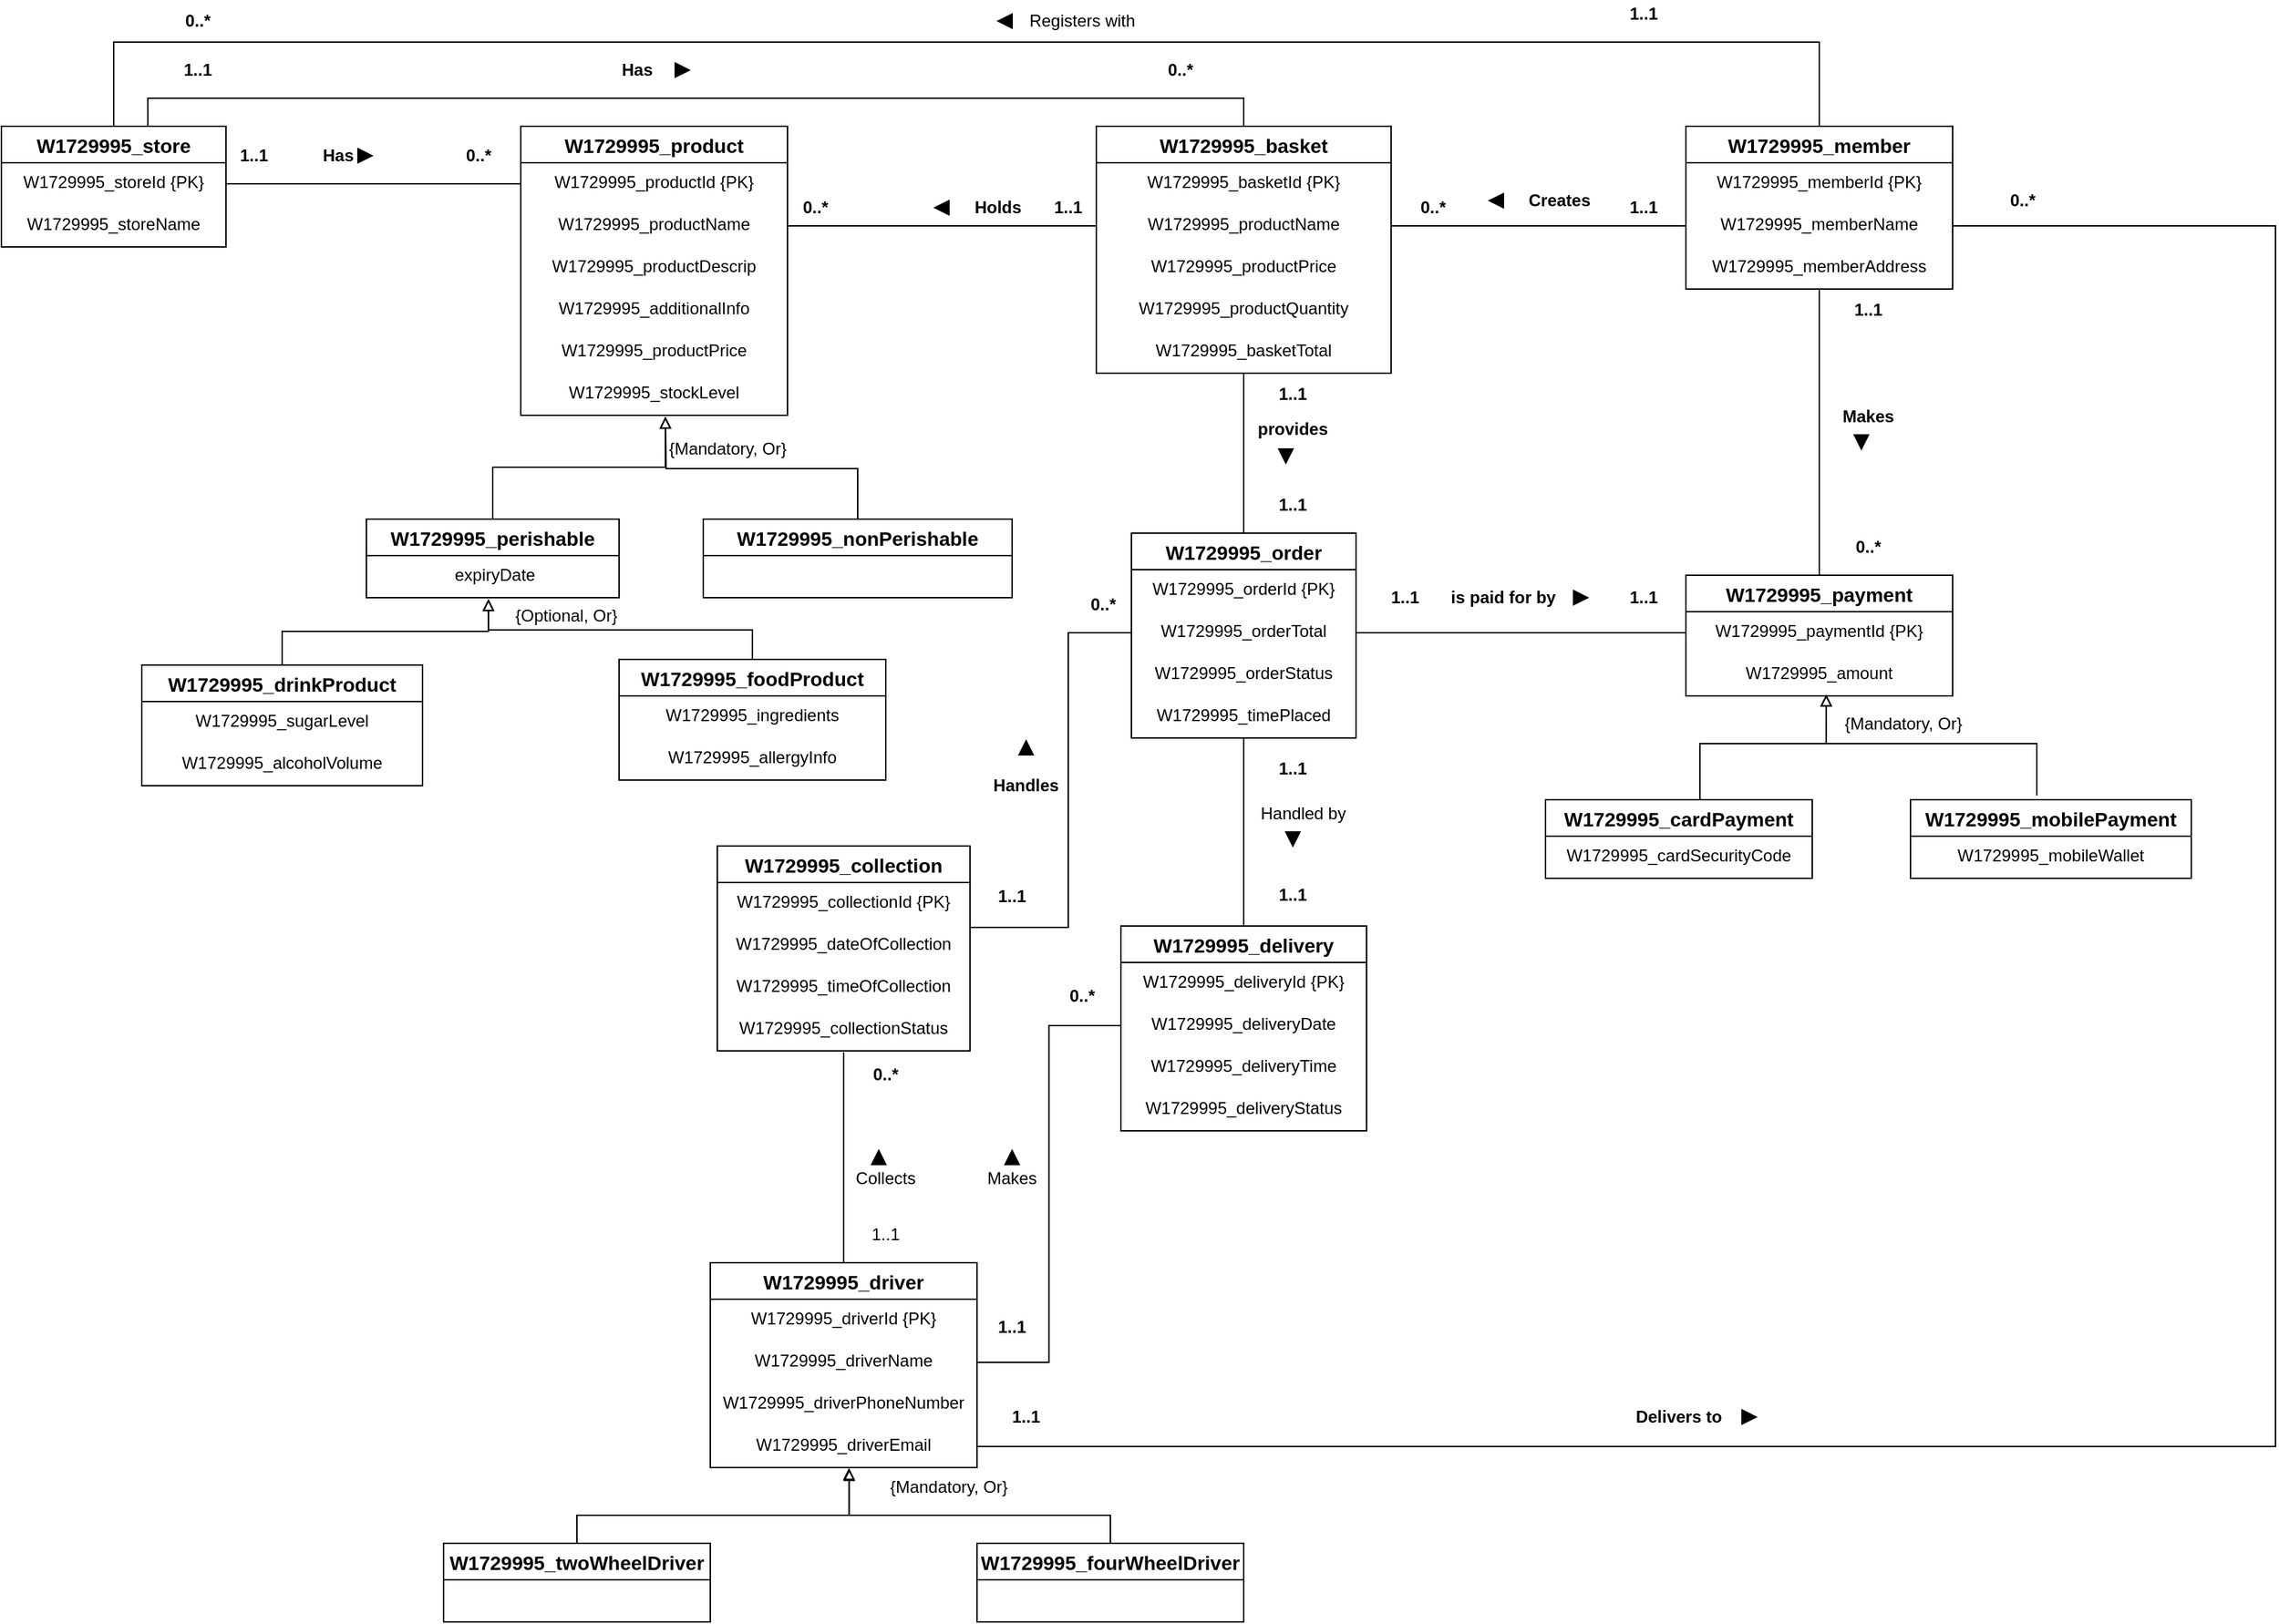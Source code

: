 <mxfile version="13.10.0" type="github">
  <diagram id="m76m9QoJ4NxbDagFgyK1" name="Page-2">
    <mxGraphModel dx="599" dy="1434" grid="1" gridSize="10" guides="1" tooltips="1" connect="1" arrows="1" fold="1" page="1" pageScale="1" pageWidth="850" pageHeight="1100" math="0" shadow="0">
      <root>
        <mxCell id="Pl49buUNzvRzNFKVz_-r-0" />
        <mxCell id="Pl49buUNzvRzNFKVz_-r-1" parent="Pl49buUNzvRzNFKVz_-r-0" />
        <mxCell id="Pl49buUNzvRzNFKVz_-r-2" value="W1729995_store" style="swimlane;fontStyle=1;childLayout=stackLayout;horizontal=1;startSize=26;horizontalStack=0;resizeParent=1;resizeParentMax=0;resizeLast=0;collapsible=1;marginBottom=0;align=center;fontSize=14;" vertex="1" parent="Pl49buUNzvRzNFKVz_-r-1">
          <mxGeometry x="20" y="70" width="160" height="86" as="geometry" />
        </mxCell>
        <mxCell id="Pl49buUNzvRzNFKVz_-r-3" value="W1729995_storeId {PK}" style="text;strokeColor=none;fillColor=none;spacingLeft=4;spacingRight=4;overflow=hidden;rotatable=0;points=[[0,0.5],[1,0.5]];portConstraint=eastwest;fontSize=12;align=center;" vertex="1" parent="Pl49buUNzvRzNFKVz_-r-2">
          <mxGeometry y="26" width="160" height="30" as="geometry" />
        </mxCell>
        <mxCell id="Pl49buUNzvRzNFKVz_-r-4" value="W1729995_storeName" style="text;strokeColor=none;fillColor=none;spacingLeft=4;spacingRight=4;overflow=hidden;rotatable=0;points=[[0,0.5],[1,0.5]];portConstraint=eastwest;fontSize=12;align=center;" vertex="1" parent="Pl49buUNzvRzNFKVz_-r-2">
          <mxGeometry y="56" width="160" height="30" as="geometry" />
        </mxCell>
        <mxCell id="GBrOP5z6cLJXMxU7LczB-118" style="edgeStyle=orthogonalEdgeStyle;rounded=0;orthogonalLoop=1;jettySize=auto;html=1;entryX=0.5;entryY=0;entryDx=0;entryDy=0;endArrow=none;endFill=0;" edge="1" parent="Pl49buUNzvRzNFKVz_-r-1" source="Pl49buUNzvRzNFKVz_-r-6" target="Pl49buUNzvRzNFKVz_-r-2">
          <mxGeometry relative="1" as="geometry">
            <Array as="points">
              <mxPoint x="1315" y="10" />
              <mxPoint x="100" y="10" />
            </Array>
          </mxGeometry>
        </mxCell>
        <mxCell id="Pl49buUNzvRzNFKVz_-r-6" value="W1729995_member" style="swimlane;fontStyle=1;childLayout=stackLayout;horizontal=1;startSize=26;horizontalStack=0;resizeParent=1;resizeParentMax=0;resizeLast=0;collapsible=1;marginBottom=0;align=center;fontSize=14;" vertex="1" parent="Pl49buUNzvRzNFKVz_-r-1">
          <mxGeometry x="1220" y="70" width="190" height="116" as="geometry" />
        </mxCell>
        <mxCell id="Pl49buUNzvRzNFKVz_-r-7" value="W1729995_memberId {PK}" style="text;strokeColor=none;fillColor=none;spacingLeft=4;spacingRight=4;overflow=hidden;rotatable=0;points=[[0,0.5],[1,0.5]];portConstraint=eastwest;fontSize=12;align=center;" vertex="1" parent="Pl49buUNzvRzNFKVz_-r-6">
          <mxGeometry y="26" width="190" height="30" as="geometry" />
        </mxCell>
        <mxCell id="Pl49buUNzvRzNFKVz_-r-8" value="W1729995_memberName" style="text;strokeColor=none;fillColor=none;spacingLeft=4;spacingRight=4;overflow=hidden;rotatable=0;points=[[0,0.5],[1,0.5]];portConstraint=eastwest;fontSize=12;align=center;" vertex="1" parent="Pl49buUNzvRzNFKVz_-r-6">
          <mxGeometry y="56" width="190" height="30" as="geometry" />
        </mxCell>
        <mxCell id="Pl49buUNzvRzNFKVz_-r-9" value="W1729995_memberAddress" style="text;strokeColor=none;fillColor=none;spacingLeft=4;spacingRight=4;overflow=hidden;rotatable=0;points=[[0,0.5],[1,0.5]];portConstraint=eastwest;fontSize=12;align=center;" vertex="1" parent="Pl49buUNzvRzNFKVz_-r-6">
          <mxGeometry y="86" width="190" height="30" as="geometry" />
        </mxCell>
        <mxCell id="Pl49buUNzvRzNFKVz_-r-10" value="W1729995_product" style="swimlane;fontStyle=1;childLayout=stackLayout;horizontal=1;startSize=26;horizontalStack=0;resizeParent=1;resizeParentMax=0;resizeLast=0;collapsible=1;marginBottom=0;align=center;fontSize=14;" vertex="1" parent="Pl49buUNzvRzNFKVz_-r-1">
          <mxGeometry x="390" y="70" width="190" height="206" as="geometry" />
        </mxCell>
        <mxCell id="Pl49buUNzvRzNFKVz_-r-11" value="W1729995_productId {PK}" style="text;strokeColor=none;fillColor=none;spacingLeft=4;spacingRight=4;overflow=hidden;rotatable=0;points=[[0,0.5],[1,0.5]];portConstraint=eastwest;fontSize=12;align=center;" vertex="1" parent="Pl49buUNzvRzNFKVz_-r-10">
          <mxGeometry y="26" width="190" height="30" as="geometry" />
        </mxCell>
        <mxCell id="Pl49buUNzvRzNFKVz_-r-12" value="W1729995_productName" style="text;strokeColor=none;fillColor=none;spacingLeft=4;spacingRight=4;overflow=hidden;rotatable=0;points=[[0,0.5],[1,0.5]];portConstraint=eastwest;fontSize=12;align=center;" vertex="1" parent="Pl49buUNzvRzNFKVz_-r-10">
          <mxGeometry y="56" width="190" height="30" as="geometry" />
        </mxCell>
        <mxCell id="Pl49buUNzvRzNFKVz_-r-13" value="W1729995_productDescrip" style="text;strokeColor=none;fillColor=none;spacingLeft=4;spacingRight=4;overflow=hidden;rotatable=0;points=[[0,0.5],[1,0.5]];portConstraint=eastwest;fontSize=12;align=center;" vertex="1" parent="Pl49buUNzvRzNFKVz_-r-10">
          <mxGeometry y="86" width="190" height="30" as="geometry" />
        </mxCell>
        <mxCell id="GBrOP5z6cLJXMxU7LczB-0" value="W1729995_additionalInfo" style="text;strokeColor=none;fillColor=none;spacingLeft=4;spacingRight=4;overflow=hidden;rotatable=0;points=[[0,0.5],[1,0.5]];portConstraint=eastwest;fontSize=12;align=center;" vertex="1" parent="Pl49buUNzvRzNFKVz_-r-10">
          <mxGeometry y="116" width="190" height="30" as="geometry" />
        </mxCell>
        <mxCell id="GBrOP5z6cLJXMxU7LczB-1" value="W1729995_productPrice" style="text;strokeColor=none;fillColor=none;spacingLeft=4;spacingRight=4;overflow=hidden;rotatable=0;points=[[0,0.5],[1,0.5]];portConstraint=eastwest;fontSize=12;align=center;" vertex="1" parent="Pl49buUNzvRzNFKVz_-r-10">
          <mxGeometry y="146" width="190" height="30" as="geometry" />
        </mxCell>
        <mxCell id="GBrOP5z6cLJXMxU7LczB-2" value="W1729995_stockLevel" style="text;strokeColor=none;fillColor=none;spacingLeft=4;spacingRight=4;overflow=hidden;rotatable=0;points=[[0,0.5],[1,0.5]];portConstraint=eastwest;fontSize=12;align=center;" vertex="1" parent="Pl49buUNzvRzNFKVz_-r-10">
          <mxGeometry y="176" width="190" height="30" as="geometry" />
        </mxCell>
        <mxCell id="GBrOP5z6cLJXMxU7LczB-29" style="edgeStyle=orthogonalEdgeStyle;rounded=0;orthogonalLoop=1;jettySize=auto;html=1;entryX=0.5;entryY=1;entryDx=0;entryDy=0;entryPerimeter=0;endArrow=none;endFill=0;" edge="1" parent="Pl49buUNzvRzNFKVz_-r-1" source="Pl49buUNzvRzNFKVz_-r-14" target="GBrOP5z6cLJXMxU7LczB-26">
          <mxGeometry relative="1" as="geometry" />
        </mxCell>
        <mxCell id="GBrOP5z6cLJXMxU7LczB-45" style="edgeStyle=orthogonalEdgeStyle;rounded=0;orthogonalLoop=1;jettySize=auto;html=1;entryX=0.5;entryY=0;entryDx=0;entryDy=0;endArrow=none;endFill=0;" edge="1" parent="Pl49buUNzvRzNFKVz_-r-1" source="Pl49buUNzvRzNFKVz_-r-14" target="GBrOP5z6cLJXMxU7LczB-39">
          <mxGeometry relative="1" as="geometry" />
        </mxCell>
        <mxCell id="Pl49buUNzvRzNFKVz_-r-14" value="W1729995_order" style="swimlane;fontStyle=1;childLayout=stackLayout;horizontal=1;startSize=26;horizontalStack=0;resizeParent=1;resizeParentMax=0;resizeLast=0;collapsible=1;marginBottom=0;align=center;fontSize=14;" vertex="1" parent="Pl49buUNzvRzNFKVz_-r-1">
          <mxGeometry x="825" y="360" width="160" height="146" as="geometry" />
        </mxCell>
        <mxCell id="Pl49buUNzvRzNFKVz_-r-15" value="W1729995_orderId {PK}" style="text;strokeColor=none;fillColor=none;spacingLeft=4;spacingRight=4;overflow=hidden;rotatable=0;points=[[0,0.5],[1,0.5]];portConstraint=eastwest;fontSize=12;align=center;" vertex="1" parent="Pl49buUNzvRzNFKVz_-r-14">
          <mxGeometry y="26" width="160" height="30" as="geometry" />
        </mxCell>
        <mxCell id="Pl49buUNzvRzNFKVz_-r-16" value="W1729995_orderTotal" style="text;strokeColor=none;fillColor=none;spacingLeft=4;spacingRight=4;overflow=hidden;rotatable=0;points=[[0,0.5],[1,0.5]];portConstraint=eastwest;fontSize=12;align=center;" vertex="1" parent="Pl49buUNzvRzNFKVz_-r-14">
          <mxGeometry y="56" width="160" height="30" as="geometry" />
        </mxCell>
        <mxCell id="Pl49buUNzvRzNFKVz_-r-17" value="W1729995_orderStatus" style="text;strokeColor=none;fillColor=none;spacingLeft=4;spacingRight=4;overflow=hidden;rotatable=0;points=[[0,0.5],[1,0.5]];portConstraint=eastwest;fontSize=12;align=center;" vertex="1" parent="Pl49buUNzvRzNFKVz_-r-14">
          <mxGeometry y="86" width="160" height="30" as="geometry" />
        </mxCell>
        <mxCell id="GBrOP5z6cLJXMxU7LczB-27" value="W1729995_timePlaced" style="text;strokeColor=none;fillColor=none;spacingLeft=4;spacingRight=4;overflow=hidden;rotatable=0;points=[[0,0.5],[1,0.5]];portConstraint=eastwest;fontSize=12;align=center;" vertex="1" parent="Pl49buUNzvRzNFKVz_-r-14">
          <mxGeometry y="116" width="160" height="30" as="geometry" />
        </mxCell>
        <mxCell id="GBrOP5z6cLJXMxU7LczB-113" style="edgeStyle=orthogonalEdgeStyle;rounded=0;orthogonalLoop=1;jettySize=auto;html=1;entryX=0.5;entryY=1;entryDx=0;entryDy=0;entryPerimeter=0;endArrow=none;endFill=0;" edge="1" parent="Pl49buUNzvRzNFKVz_-r-1" source="Pl49buUNzvRzNFKVz_-r-22" target="Pl49buUNzvRzNFKVz_-r-9">
          <mxGeometry relative="1" as="geometry" />
        </mxCell>
        <mxCell id="Pl49buUNzvRzNFKVz_-r-22" value="W1729995_payment" style="swimlane;fontStyle=1;childLayout=stackLayout;horizontal=1;startSize=26;horizontalStack=0;resizeParent=1;resizeParentMax=0;resizeLast=0;collapsible=1;marginBottom=0;align=center;fontSize=14;" vertex="1" parent="Pl49buUNzvRzNFKVz_-r-1">
          <mxGeometry x="1220" y="390" width="190" height="86" as="geometry" />
        </mxCell>
        <mxCell id="Pl49buUNzvRzNFKVz_-r-23" value="W1729995_paymentId {PK}" style="text;strokeColor=none;fillColor=none;spacingLeft=4;spacingRight=4;overflow=hidden;rotatable=0;points=[[0,0.5],[1,0.5]];portConstraint=eastwest;fontSize=12;align=center;" vertex="1" parent="Pl49buUNzvRzNFKVz_-r-22">
          <mxGeometry y="26" width="190" height="30" as="geometry" />
        </mxCell>
        <mxCell id="GBrOP5z6cLJXMxU7LczB-66" value="W1729995_amount" style="text;strokeColor=none;fillColor=none;spacingLeft=4;spacingRight=4;overflow=hidden;rotatable=0;points=[[0,0.5],[1,0.5]];portConstraint=eastwest;fontSize=12;align=center;" vertex="1" parent="Pl49buUNzvRzNFKVz_-r-22">
          <mxGeometry y="56" width="190" height="30" as="geometry" />
        </mxCell>
        <mxCell id="GBrOP5z6cLJXMxU7LczB-145" style="edgeStyle=orthogonalEdgeStyle;rounded=0;orthogonalLoop=1;jettySize=auto;html=1;entryX=0.5;entryY=1.033;entryDx=0;entryDy=0;entryPerimeter=0;endArrow=none;endFill=0;" edge="1" parent="Pl49buUNzvRzNFKVz_-r-1" source="Pl49buUNzvRzNFKVz_-r-26" target="GBrOP5z6cLJXMxU7LczB-144">
          <mxGeometry relative="1" as="geometry" />
        </mxCell>
        <mxCell id="Pl49buUNzvRzNFKVz_-r-26" value="W1729995_driver" style="swimlane;fontStyle=1;childLayout=stackLayout;horizontal=1;startSize=26;horizontalStack=0;resizeParent=1;resizeParentMax=0;resizeLast=0;collapsible=1;marginBottom=0;align=center;fontSize=14;" vertex="1" parent="Pl49buUNzvRzNFKVz_-r-1">
          <mxGeometry x="525" y="880" width="190" height="146" as="geometry" />
        </mxCell>
        <mxCell id="Pl49buUNzvRzNFKVz_-r-27" value="W1729995_driverId {PK}" style="text;strokeColor=none;fillColor=none;spacingLeft=4;spacingRight=4;overflow=hidden;rotatable=0;points=[[0,0.5],[1,0.5]];portConstraint=eastwest;fontSize=12;align=center;" vertex="1" parent="Pl49buUNzvRzNFKVz_-r-26">
          <mxGeometry y="26" width="190" height="30" as="geometry" />
        </mxCell>
        <mxCell id="Pl49buUNzvRzNFKVz_-r-28" value="W1729995_driverName" style="text;strokeColor=none;fillColor=none;spacingLeft=4;spacingRight=4;overflow=hidden;rotatable=0;points=[[0,0.5],[1,0.5]];portConstraint=eastwest;fontSize=12;align=center;" vertex="1" parent="Pl49buUNzvRzNFKVz_-r-26">
          <mxGeometry y="56" width="190" height="30" as="geometry" />
        </mxCell>
        <mxCell id="Pl49buUNzvRzNFKVz_-r-29" value="W1729995_driverPhoneNumber" style="text;strokeColor=none;fillColor=none;spacingLeft=4;spacingRight=4;overflow=hidden;rotatable=0;points=[[0,0.5],[1,0.5]];portConstraint=eastwest;fontSize=12;align=center;" vertex="1" parent="Pl49buUNzvRzNFKVz_-r-26">
          <mxGeometry y="86" width="190" height="30" as="geometry" />
        </mxCell>
        <mxCell id="GBrOP5z6cLJXMxU7LczB-146" value="W1729995_driverEmail" style="text;strokeColor=none;fillColor=none;spacingLeft=4;spacingRight=4;overflow=hidden;rotatable=0;points=[[0,0.5],[1,0.5]];portConstraint=eastwest;fontSize=12;align=center;" vertex="1" parent="Pl49buUNzvRzNFKVz_-r-26">
          <mxGeometry y="116" width="190" height="30" as="geometry" />
        </mxCell>
        <mxCell id="GBrOP5z6cLJXMxU7LczB-7" value="&lt;b&gt;1..1&lt;/b&gt;" style="text;html=1;strokeColor=none;fillColor=none;align=center;verticalAlign=middle;whiteSpace=wrap;rounded=0;" vertex="1" parent="Pl49buUNzvRzNFKVz_-r-1">
          <mxGeometry x="180" y="81" width="40" height="20" as="geometry" />
        </mxCell>
        <mxCell id="GBrOP5z6cLJXMxU7LczB-8" value="&lt;span&gt;&lt;b&gt;0..*&lt;/b&gt;&lt;/span&gt;" style="text;html=1;strokeColor=none;fillColor=none;align=center;verticalAlign=middle;whiteSpace=wrap;rounded=0;fontStyle=0" vertex="1" parent="Pl49buUNzvRzNFKVz_-r-1">
          <mxGeometry x="340" y="81" width="40" height="20" as="geometry" />
        </mxCell>
        <mxCell id="GBrOP5z6cLJXMxU7LczB-9" style="edgeStyle=orthogonalEdgeStyle;rounded=0;orthogonalLoop=1;jettySize=auto;html=1;entryX=0;entryY=0.5;entryDx=0;entryDy=0;endArrow=none;endFill=0;" edge="1" parent="Pl49buUNzvRzNFKVz_-r-1" source="Pl49buUNzvRzNFKVz_-r-3" target="Pl49buUNzvRzNFKVz_-r-11">
          <mxGeometry relative="1" as="geometry" />
        </mxCell>
        <mxCell id="GBrOP5z6cLJXMxU7LczB-10" value="&lt;b&gt;Has&lt;/b&gt;" style="text;html=1;strokeColor=none;fillColor=none;align=center;verticalAlign=middle;whiteSpace=wrap;rounded=0;" vertex="1" parent="Pl49buUNzvRzNFKVz_-r-1">
          <mxGeometry x="240" y="75.5" width="40" height="31" as="geometry" />
        </mxCell>
        <mxCell id="GBrOP5z6cLJXMxU7LczB-12" value="" style="triangle;whiteSpace=wrap;html=1;direction=south;fillColor=#000000;rotation=-90;" vertex="1" parent="Pl49buUNzvRzNFKVz_-r-1">
          <mxGeometry x="274" y="86" width="10" height="10" as="geometry" />
        </mxCell>
        <mxCell id="GBrOP5z6cLJXMxU7LczB-127" style="edgeStyle=orthogonalEdgeStyle;rounded=0;orthogonalLoop=1;jettySize=auto;html=1;entryX=0.652;entryY=0.005;entryDx=0;entryDy=0;entryPerimeter=0;endArrow=none;endFill=0;" edge="1" parent="Pl49buUNzvRzNFKVz_-r-1" source="GBrOP5z6cLJXMxU7LczB-17" target="Pl49buUNzvRzNFKVz_-r-2">
          <mxGeometry relative="1" as="geometry">
            <Array as="points">
              <mxPoint x="905" y="50" />
              <mxPoint x="124" y="50" />
            </Array>
          </mxGeometry>
        </mxCell>
        <mxCell id="GBrOP5z6cLJXMxU7LczB-17" value="W1729995_basket" style="swimlane;fontStyle=1;childLayout=stackLayout;horizontal=1;startSize=26;horizontalStack=0;resizeParent=1;resizeParentMax=0;resizeLast=0;collapsible=1;marginBottom=0;align=center;fontSize=14;" vertex="1" parent="Pl49buUNzvRzNFKVz_-r-1">
          <mxGeometry x="800" y="70" width="210" height="176" as="geometry" />
        </mxCell>
        <mxCell id="GBrOP5z6cLJXMxU7LczB-18" value="W1729995_basketId {PK}" style="text;strokeColor=none;fillColor=none;spacingLeft=4;spacingRight=4;overflow=hidden;rotatable=0;points=[[0,0.5],[1,0.5]];portConstraint=eastwest;fontSize=12;align=center;fontStyle=0" vertex="1" parent="GBrOP5z6cLJXMxU7LczB-17">
          <mxGeometry y="26" width="210" height="30" as="geometry" />
        </mxCell>
        <mxCell id="GBrOP5z6cLJXMxU7LczB-19" value="W1729995_productName" style="text;strokeColor=none;fillColor=none;spacingLeft=4;spacingRight=4;overflow=hidden;rotatable=0;points=[[0,0.5],[1,0.5]];portConstraint=eastwest;fontSize=12;align=center;fontStyle=0" vertex="1" parent="GBrOP5z6cLJXMxU7LczB-17">
          <mxGeometry y="56" width="210" height="30" as="geometry" />
        </mxCell>
        <mxCell id="GBrOP5z6cLJXMxU7LczB-28" value="W1729995_productPrice" style="text;strokeColor=none;fillColor=none;spacingLeft=4;spacingRight=4;overflow=hidden;rotatable=0;points=[[0,0.5],[1,0.5]];portConstraint=eastwest;fontSize=12;align=center;" vertex="1" parent="GBrOP5z6cLJXMxU7LczB-17">
          <mxGeometry y="86" width="210" height="30" as="geometry" />
        </mxCell>
        <mxCell id="GBrOP5z6cLJXMxU7LczB-20" value="W1729995_productQuantity" style="text;strokeColor=none;fillColor=none;spacingLeft=4;spacingRight=4;overflow=hidden;rotatable=0;points=[[0,0.5],[1,0.5]];portConstraint=eastwest;fontSize=12;align=center;" vertex="1" parent="GBrOP5z6cLJXMxU7LczB-17">
          <mxGeometry y="116" width="210" height="30" as="geometry" />
        </mxCell>
        <mxCell id="GBrOP5z6cLJXMxU7LczB-26" value="W1729995_basketTotal" style="text;strokeColor=none;fillColor=none;spacingLeft=4;spacingRight=4;overflow=hidden;rotatable=0;points=[[0,0.5],[1,0.5]];portConstraint=eastwest;fontSize=12;align=center;" vertex="1" parent="GBrOP5z6cLJXMxU7LczB-17">
          <mxGeometry y="146" width="210" height="30" as="geometry" />
        </mxCell>
        <mxCell id="GBrOP5z6cLJXMxU7LczB-21" style="edgeStyle=orthogonalEdgeStyle;rounded=0;orthogonalLoop=1;jettySize=auto;html=1;entryX=1;entryY=0.5;entryDx=0;entryDy=0;endArrow=none;endFill=0;" edge="1" parent="Pl49buUNzvRzNFKVz_-r-1" source="GBrOP5z6cLJXMxU7LczB-19" target="Pl49buUNzvRzNFKVz_-r-12">
          <mxGeometry relative="1" as="geometry" />
        </mxCell>
        <mxCell id="GBrOP5z6cLJXMxU7LczB-22" value="&lt;b&gt;1..1&lt;/b&gt;" style="text;html=1;strokeColor=none;fillColor=none;align=center;verticalAlign=middle;whiteSpace=wrap;rounded=0;" vertex="1" parent="Pl49buUNzvRzNFKVz_-r-1">
          <mxGeometry x="760" y="118" width="40" height="20" as="geometry" />
        </mxCell>
        <mxCell id="GBrOP5z6cLJXMxU7LczB-23" value="&lt;b&gt;0..*&lt;/b&gt;" style="text;html=1;strokeColor=none;fillColor=none;align=center;verticalAlign=middle;whiteSpace=wrap;rounded=0;" vertex="1" parent="Pl49buUNzvRzNFKVz_-r-1">
          <mxGeometry x="580" y="118" width="40" height="20" as="geometry" />
        </mxCell>
        <mxCell id="GBrOP5z6cLJXMxU7LczB-24" value="&lt;b&gt;Holds&lt;/b&gt;" style="text;html=1;strokeColor=none;fillColor=none;align=center;verticalAlign=middle;whiteSpace=wrap;rounded=0;" vertex="1" parent="Pl49buUNzvRzNFKVz_-r-1">
          <mxGeometry x="710" y="118" width="40" height="20" as="geometry" />
        </mxCell>
        <mxCell id="GBrOP5z6cLJXMxU7LczB-25" value="" style="triangle;whiteSpace=wrap;html=1;direction=south;fillColor=#000000;rotation=90;" vertex="1" parent="Pl49buUNzvRzNFKVz_-r-1">
          <mxGeometry x="685" y="123" width="10" height="10" as="geometry" />
        </mxCell>
        <mxCell id="GBrOP5z6cLJXMxU7LczB-30" value="&lt;b&gt;1..1&lt;/b&gt;" style="text;html=1;strokeColor=none;fillColor=none;align=center;verticalAlign=middle;whiteSpace=wrap;rounded=0;" vertex="1" parent="Pl49buUNzvRzNFKVz_-r-1">
          <mxGeometry x="920" y="330" width="40" height="20" as="geometry" />
        </mxCell>
        <mxCell id="GBrOP5z6cLJXMxU7LczB-31" value="&lt;b&gt;1..1&lt;/b&gt;" style="text;html=1;strokeColor=none;fillColor=none;align=center;verticalAlign=middle;whiteSpace=wrap;rounded=0;" vertex="1" parent="Pl49buUNzvRzNFKVz_-r-1">
          <mxGeometry x="920" y="251" width="40" height="20" as="geometry" />
        </mxCell>
        <mxCell id="GBrOP5z6cLJXMxU7LczB-33" value="" style="triangle;whiteSpace=wrap;html=1;direction=south;fillColor=#000000;rotation=0;" vertex="1" parent="Pl49buUNzvRzNFKVz_-r-1">
          <mxGeometry x="930" y="300" width="10" height="10" as="geometry" />
        </mxCell>
        <mxCell id="GBrOP5z6cLJXMxU7LczB-38" value="&lt;b&gt;provides&lt;/b&gt;" style="text;html=1;strokeColor=none;fillColor=none;align=center;verticalAlign=middle;whiteSpace=wrap;rounded=0;" vertex="1" parent="Pl49buUNzvRzNFKVz_-r-1">
          <mxGeometry x="920" y="276" width="40" height="20" as="geometry" />
        </mxCell>
        <mxCell id="GBrOP5z6cLJXMxU7LczB-39" value="W1729995_delivery" style="swimlane;fontStyle=1;childLayout=stackLayout;horizontal=1;startSize=26;horizontalStack=0;resizeParent=1;resizeParentMax=0;resizeLast=0;collapsible=1;marginBottom=0;align=center;fontSize=14;" vertex="1" parent="Pl49buUNzvRzNFKVz_-r-1">
          <mxGeometry x="817.5" y="640" width="175" height="146" as="geometry" />
        </mxCell>
        <mxCell id="GBrOP5z6cLJXMxU7LczB-40" value="W1729995_deliveryId {PK}" style="text;strokeColor=none;fillColor=none;spacingLeft=4;spacingRight=4;overflow=hidden;rotatable=0;points=[[0,0.5],[1,0.5]];portConstraint=eastwest;fontSize=12;align=center;" vertex="1" parent="GBrOP5z6cLJXMxU7LczB-39">
          <mxGeometry y="26" width="175" height="30" as="geometry" />
        </mxCell>
        <mxCell id="GBrOP5z6cLJXMxU7LczB-41" value="W1729995_deliveryDate" style="text;strokeColor=none;fillColor=none;spacingLeft=4;spacingRight=4;overflow=hidden;rotatable=0;points=[[0,0.5],[1,0.5]];portConstraint=eastwest;fontSize=12;align=center;" vertex="1" parent="GBrOP5z6cLJXMxU7LczB-39">
          <mxGeometry y="56" width="175" height="30" as="geometry" />
        </mxCell>
        <mxCell id="GBrOP5z6cLJXMxU7LczB-42" value="W1729995_deliveryTime" style="text;strokeColor=none;fillColor=none;spacingLeft=4;spacingRight=4;overflow=hidden;rotatable=0;points=[[0,0.5],[1,0.5]];portConstraint=eastwest;fontSize=12;align=center;" vertex="1" parent="GBrOP5z6cLJXMxU7LczB-39">
          <mxGeometry y="86" width="175" height="30" as="geometry" />
        </mxCell>
        <mxCell id="GBrOP5z6cLJXMxU7LczB-43" value="W1729995_deliveryStatus" style="text;strokeColor=none;fillColor=none;spacingLeft=4;spacingRight=4;overflow=hidden;rotatable=0;points=[[0,0.5],[1,0.5]];portConstraint=eastwest;fontSize=12;align=center;" vertex="1" parent="GBrOP5z6cLJXMxU7LczB-39">
          <mxGeometry y="116" width="175" height="30" as="geometry" />
        </mxCell>
        <mxCell id="GBrOP5z6cLJXMxU7LczB-46" value="&lt;b&gt;1..1&lt;/b&gt;" style="text;html=1;strokeColor=none;fillColor=none;align=center;verticalAlign=middle;whiteSpace=wrap;rounded=0;" vertex="1" parent="Pl49buUNzvRzNFKVz_-r-1">
          <mxGeometry x="920" y="518" width="40" height="20" as="geometry" />
        </mxCell>
        <mxCell id="GBrOP5z6cLJXMxU7LczB-47" value="&lt;b&gt;1..1&lt;/b&gt;" style="text;html=1;strokeColor=none;fillColor=none;align=center;verticalAlign=middle;whiteSpace=wrap;rounded=0;" vertex="1" parent="Pl49buUNzvRzNFKVz_-r-1">
          <mxGeometry x="920" y="608" width="40" height="20" as="geometry" />
        </mxCell>
        <mxCell id="GBrOP5z6cLJXMxU7LczB-49" value="&lt;b&gt;1..1&lt;/b&gt;" style="text;html=1;strokeColor=none;fillColor=none;align=center;verticalAlign=middle;whiteSpace=wrap;rounded=0;" vertex="1" parent="Pl49buUNzvRzNFKVz_-r-1">
          <mxGeometry x="1000" y="396" width="40" height="20" as="geometry" />
        </mxCell>
        <mxCell id="GBrOP5z6cLJXMxU7LczB-50" value="&lt;b&gt;1..1&lt;/b&gt;" style="text;html=1;strokeColor=none;fillColor=none;align=center;verticalAlign=middle;whiteSpace=wrap;rounded=0;" vertex="1" parent="Pl49buUNzvRzNFKVz_-r-1">
          <mxGeometry x="1170" y="396" width="40" height="20" as="geometry" />
        </mxCell>
        <mxCell id="GBrOP5z6cLJXMxU7LczB-51" value="is paid for by" style="text;html=1;strokeColor=none;fillColor=none;align=center;verticalAlign=middle;whiteSpace=wrap;rounded=0;fontStyle=1" vertex="1" parent="Pl49buUNzvRzNFKVz_-r-1">
          <mxGeometry x="1050" y="396" width="80" height="20" as="geometry" />
        </mxCell>
        <mxCell id="GBrOP5z6cLJXMxU7LczB-53" value="" style="triangle;whiteSpace=wrap;html=1;direction=south;fillColor=#000000;rotation=-90;" vertex="1" parent="Pl49buUNzvRzNFKVz_-r-1">
          <mxGeometry x="1140" y="401" width="10" height="10" as="geometry" />
        </mxCell>
        <mxCell id="GBrOP5z6cLJXMxU7LczB-54" style="edgeStyle=orthogonalEdgeStyle;rounded=0;orthogonalLoop=1;jettySize=auto;html=1;entryX=0;entryY=0.5;entryDx=0;entryDy=0;endArrow=none;endFill=0;" edge="1" parent="Pl49buUNzvRzNFKVz_-r-1" source="Pl49buUNzvRzNFKVz_-r-16" target="Pl49buUNzvRzNFKVz_-r-23">
          <mxGeometry relative="1" as="geometry" />
        </mxCell>
        <mxCell id="GBrOP5z6cLJXMxU7LczB-55" value="W1729995_cardPayment" style="swimlane;fontStyle=1;childLayout=stackLayout;horizontal=1;startSize=26;horizontalStack=0;resizeParent=1;resizeParentMax=0;resizeLast=0;collapsible=1;marginBottom=0;align=center;fontSize=14;" vertex="1" parent="Pl49buUNzvRzNFKVz_-r-1">
          <mxGeometry x="1120" y="550" width="190" height="56" as="geometry" />
        </mxCell>
        <mxCell id="GBrOP5z6cLJXMxU7LczB-56" value="W1729995_cardSecurityCode" style="text;strokeColor=none;fillColor=none;spacingLeft=4;spacingRight=4;overflow=hidden;rotatable=0;points=[[0,0.5],[1,0.5]];portConstraint=eastwest;fontSize=12;align=center;" vertex="1" parent="GBrOP5z6cLJXMxU7LczB-55">
          <mxGeometry y="26" width="190" height="30" as="geometry" />
        </mxCell>
        <mxCell id="GBrOP5z6cLJXMxU7LczB-59" value="W1729995_mobilePayment" style="swimlane;fontStyle=1;childLayout=stackLayout;horizontal=1;startSize=26;horizontalStack=0;resizeParent=1;resizeParentMax=0;resizeLast=0;collapsible=1;marginBottom=0;align=center;fontSize=14;" vertex="1" parent="Pl49buUNzvRzNFKVz_-r-1">
          <mxGeometry x="1380" y="550" width="200" height="56" as="geometry" />
        </mxCell>
        <mxCell id="GBrOP5z6cLJXMxU7LczB-60" value="W1729995_mobileWallet" style="text;strokeColor=none;fillColor=none;spacingLeft=4;spacingRight=4;overflow=hidden;rotatable=0;points=[[0,0.5],[1,0.5]];portConstraint=eastwest;fontSize=12;align=center;" vertex="1" parent="GBrOP5z6cLJXMxU7LczB-59">
          <mxGeometry y="26" width="200" height="30" as="geometry" />
        </mxCell>
        <mxCell id="GBrOP5z6cLJXMxU7LczB-73" value="{Mandatory, Or}" style="text;html=1;strokeColor=none;fillColor=none;align=center;verticalAlign=middle;whiteSpace=wrap;rounded=0;" vertex="1" parent="Pl49buUNzvRzNFKVz_-r-1">
          <mxGeometry x="1330" y="486" width="90" height="20" as="geometry" />
        </mxCell>
        <mxCell id="GBrOP5z6cLJXMxU7LczB-80" value="W1729995_perishable" style="swimlane;fontStyle=1;childLayout=stackLayout;horizontal=1;startSize=26;horizontalStack=0;resizeParent=1;resizeParentMax=0;resizeLast=0;collapsible=1;marginBottom=0;align=center;fontSize=14;" vertex="1" parent="Pl49buUNzvRzNFKVz_-r-1">
          <mxGeometry x="280" y="350" width="180" height="56" as="geometry" />
        </mxCell>
        <mxCell id="GBrOP5z6cLJXMxU7LczB-81" value=" expiryDate" style="text;strokeColor=none;fillColor=none;spacingLeft=4;spacingRight=4;overflow=hidden;rotatable=0;points=[[0,0.5],[1,0.5]];portConstraint=eastwest;fontSize=12;fontStyle=0;align=center;" vertex="1" parent="GBrOP5z6cLJXMxU7LczB-80">
          <mxGeometry y="26" width="180" height="30" as="geometry" />
        </mxCell>
        <mxCell id="GBrOP5z6cLJXMxU7LczB-84" value="W1729995_nonPerishable" style="swimlane;fontStyle=1;childLayout=stackLayout;horizontal=1;startSize=26;horizontalStack=0;resizeParent=1;resizeParentMax=0;resizeLast=0;collapsible=1;marginBottom=0;align=center;fontSize=14;" vertex="1" parent="Pl49buUNzvRzNFKVz_-r-1">
          <mxGeometry x="520" y="350" width="220" height="56" as="geometry" />
        </mxCell>
        <mxCell id="GBrOP5z6cLJXMxU7LczB-90" value="" style="group" vertex="1" connectable="0" parent="Pl49buUNzvRzNFKVz_-r-1">
          <mxGeometry x="493" y="277" as="geometry" />
        </mxCell>
        <mxCell id="GBrOP5z6cLJXMxU7LczB-88" style="edgeStyle=orthogonalEdgeStyle;rounded=0;orthogonalLoop=1;jettySize=auto;html=1;entryX=0.542;entryY=1.033;entryDx=0;entryDy=0;entryPerimeter=0;endArrow=block;endFill=0;" edge="1" parent="GBrOP5z6cLJXMxU7LczB-90" source="GBrOP5z6cLJXMxU7LczB-80" target="GBrOP5z6cLJXMxU7LczB-2">
          <mxGeometry relative="1" as="geometry" />
        </mxCell>
        <mxCell id="GBrOP5z6cLJXMxU7LczB-89" style="edgeStyle=orthogonalEdgeStyle;rounded=0;orthogonalLoop=1;jettySize=auto;html=1;endArrow=block;endFill=0;exitX=0.5;exitY=0;exitDx=0;exitDy=0;" edge="1" parent="GBrOP5z6cLJXMxU7LczB-90" source="GBrOP5z6cLJXMxU7LczB-84">
          <mxGeometry relative="1" as="geometry">
            <mxPoint as="targetPoint" />
            <mxPoint x="90" y="140" as="sourcePoint" />
          </mxGeometry>
        </mxCell>
        <mxCell id="GBrOP5z6cLJXMxU7LczB-91" value="" style="group" vertex="1" connectable="0" parent="Pl49buUNzvRzNFKVz_-r-1">
          <mxGeometry x="1230" y="510" width="240" as="geometry" />
        </mxCell>
        <mxCell id="GBrOP5z6cLJXMxU7LczB-67" style="edgeStyle=orthogonalEdgeStyle;rounded=0;orthogonalLoop=1;jettySize=auto;html=1;entryX=0.526;entryY=0.967;entryDx=0;entryDy=0;entryPerimeter=0;endArrow=block;endFill=0;" edge="1" parent="GBrOP5z6cLJXMxU7LczB-91" source="GBrOP5z6cLJXMxU7LczB-55" target="GBrOP5z6cLJXMxU7LczB-66">
          <mxGeometry as="geometry">
            <Array as="points">
              <mxPoint />
              <mxPoint x="90" />
            </Array>
          </mxGeometry>
        </mxCell>
        <mxCell id="GBrOP5z6cLJXMxU7LczB-70" style="edgeStyle=orthogonalEdgeStyle;rounded=0;orthogonalLoop=1;jettySize=auto;html=1;endArrow=block;endFill=0;exitX=0.5;exitY=0;exitDx=0;exitDy=0;" edge="1" parent="GBrOP5z6cLJXMxU7LczB-91">
          <mxGeometry as="geometry">
            <mxPoint x="90" y="-35" as="targetPoint" />
            <mxPoint x="240" y="37" as="sourcePoint" />
            <Array as="points">
              <mxPoint x="240" />
              <mxPoint x="90" />
            </Array>
          </mxGeometry>
        </mxCell>
        <mxCell id="GBrOP5z6cLJXMxU7LczB-95" value="W1729995_drinkProduct" style="swimlane;fontStyle=1;childLayout=stackLayout;horizontal=1;startSize=26;horizontalStack=0;resizeParent=1;resizeParentMax=0;resizeLast=0;collapsible=1;marginBottom=0;align=center;fontSize=14;" vertex="1" parent="Pl49buUNzvRzNFKVz_-r-1">
          <mxGeometry x="120" y="454" width="200" height="86" as="geometry" />
        </mxCell>
        <mxCell id="GBrOP5z6cLJXMxU7LczB-96" value="W1729995_sugarLevel" style="text;strokeColor=none;fillColor=none;spacingLeft=4;spacingRight=4;overflow=hidden;rotatable=0;points=[[0,0.5],[1,0.5]];portConstraint=eastwest;fontSize=12;align=center;" vertex="1" parent="GBrOP5z6cLJXMxU7LczB-95">
          <mxGeometry y="26" width="200" height="30" as="geometry" />
        </mxCell>
        <mxCell id="GBrOP5z6cLJXMxU7LczB-97" value="W1729995_alcoholVolume" style="text;strokeColor=none;fillColor=none;spacingLeft=4;spacingRight=4;overflow=hidden;rotatable=0;points=[[0,0.5],[1,0.5]];portConstraint=eastwest;fontSize=12;align=center;" vertex="1" parent="GBrOP5z6cLJXMxU7LczB-95">
          <mxGeometry y="56" width="200" height="30" as="geometry" />
        </mxCell>
        <mxCell id="GBrOP5z6cLJXMxU7LczB-99" value="W1729995_foodProduct" style="swimlane;fontStyle=1;childLayout=stackLayout;horizontal=1;startSize=26;horizontalStack=0;resizeParent=1;resizeParentMax=0;resizeLast=0;collapsible=1;marginBottom=0;align=center;fontSize=14;" vertex="1" parent="Pl49buUNzvRzNFKVz_-r-1">
          <mxGeometry x="460" y="450" width="190" height="86" as="geometry" />
        </mxCell>
        <mxCell id="GBrOP5z6cLJXMxU7LczB-100" value="W1729995_ingredients" style="text;strokeColor=none;fillColor=none;spacingLeft=4;spacingRight=4;overflow=hidden;rotatable=0;points=[[0,0.5],[1,0.5]];portConstraint=eastwest;fontSize=12;align=center;" vertex="1" parent="GBrOP5z6cLJXMxU7LczB-99">
          <mxGeometry y="26" width="190" height="30" as="geometry" />
        </mxCell>
        <mxCell id="GBrOP5z6cLJXMxU7LczB-101" value="W1729995_allergyInfo" style="text;strokeColor=none;fillColor=none;spacingLeft=4;spacingRight=4;overflow=hidden;rotatable=0;points=[[0,0.5],[1,0.5]];portConstraint=eastwest;fontSize=12;align=center;" vertex="1" parent="GBrOP5z6cLJXMxU7LczB-99">
          <mxGeometry y="56" width="190" height="30" as="geometry" />
        </mxCell>
        <mxCell id="GBrOP5z6cLJXMxU7LczB-105" value="" style="group" vertex="1" connectable="0" parent="Pl49buUNzvRzNFKVz_-r-1">
          <mxGeometry x="367" y="429" width="188" as="geometry" />
        </mxCell>
        <mxCell id="GBrOP5z6cLJXMxU7LczB-103" style="edgeStyle=orthogonalEdgeStyle;rounded=0;orthogonalLoop=1;jettySize=auto;html=1;entryX=0.483;entryY=1.033;entryDx=0;entryDy=0;entryPerimeter=0;endArrow=block;endFill=0;" edge="1" parent="GBrOP5z6cLJXMxU7LczB-105" source="GBrOP5z6cLJXMxU7LczB-95" target="GBrOP5z6cLJXMxU7LczB-81">
          <mxGeometry relative="1" as="geometry" />
        </mxCell>
        <mxCell id="GBrOP5z6cLJXMxU7LczB-104" style="edgeStyle=orthogonalEdgeStyle;rounded=0;orthogonalLoop=1;jettySize=auto;html=1;endArrow=block;endFill=0;exitX=0.5;exitY=0;exitDx=0;exitDy=0;" edge="1" parent="GBrOP5z6cLJXMxU7LczB-105" source="GBrOP5z6cLJXMxU7LczB-99">
          <mxGeometry relative="1" as="geometry">
            <mxPoint y="-22" as="targetPoint" />
            <mxPoint x="90" y="61.0" as="sourcePoint" />
            <Array as="points">
              <mxPoint x="188" />
              <mxPoint />
            </Array>
          </mxGeometry>
        </mxCell>
        <mxCell id="GBrOP5z6cLJXMxU7LczB-106" value="{Optional, Or}" style="text;html=1;strokeColor=none;fillColor=none;align=center;verticalAlign=middle;whiteSpace=wrap;rounded=0;" vertex="1" parent="Pl49buUNzvRzNFKVz_-r-1">
          <mxGeometry x="385" y="409" width="75" height="20" as="geometry" />
        </mxCell>
        <mxCell id="GBrOP5z6cLJXMxU7LczB-107" value="{Mandatory, Or}" style="text;html=1;strokeColor=none;fillColor=none;align=center;verticalAlign=middle;whiteSpace=wrap;rounded=0;" vertex="1" parent="Pl49buUNzvRzNFKVz_-r-1">
          <mxGeometry x="480" y="290" width="115" height="20" as="geometry" />
        </mxCell>
        <mxCell id="GBrOP5z6cLJXMxU7LczB-108" style="edgeStyle=orthogonalEdgeStyle;rounded=0;orthogonalLoop=1;jettySize=auto;html=1;endArrow=none;endFill=0;" edge="1" parent="Pl49buUNzvRzNFKVz_-r-1" source="Pl49buUNzvRzNFKVz_-r-8" target="GBrOP5z6cLJXMxU7LczB-19">
          <mxGeometry relative="1" as="geometry" />
        </mxCell>
        <mxCell id="GBrOP5z6cLJXMxU7LczB-109" value="&lt;b&gt;0..*&lt;/b&gt;" style="text;html=1;strokeColor=none;fillColor=none;align=center;verticalAlign=middle;whiteSpace=wrap;rounded=0;" vertex="1" parent="Pl49buUNzvRzNFKVz_-r-1">
          <mxGeometry x="1020" y="118" width="40" height="20" as="geometry" />
        </mxCell>
        <mxCell id="GBrOP5z6cLJXMxU7LczB-110" value="&lt;b&gt;1..1&lt;/b&gt;" style="text;html=1;strokeColor=none;fillColor=none;align=center;verticalAlign=middle;whiteSpace=wrap;rounded=0;" vertex="1" parent="Pl49buUNzvRzNFKVz_-r-1">
          <mxGeometry x="1170" y="118" width="40" height="20" as="geometry" />
        </mxCell>
        <mxCell id="GBrOP5z6cLJXMxU7LczB-111" value="&lt;b&gt;Creates&lt;/b&gt;" style="text;html=1;strokeColor=none;fillColor=none;align=center;verticalAlign=middle;whiteSpace=wrap;rounded=0;" vertex="1" parent="Pl49buUNzvRzNFKVz_-r-1">
          <mxGeometry x="1110" y="113" width="40" height="20" as="geometry" />
        </mxCell>
        <mxCell id="GBrOP5z6cLJXMxU7LczB-112" value="" style="triangle;whiteSpace=wrap;html=1;direction=south;fillColor=#000000;rotation=90;" vertex="1" parent="Pl49buUNzvRzNFKVz_-r-1">
          <mxGeometry x="1080" y="118" width="10" height="10" as="geometry" />
        </mxCell>
        <mxCell id="GBrOP5z6cLJXMxU7LczB-114" value="&lt;b&gt;1..1&lt;/b&gt;" style="text;html=1;strokeColor=none;fillColor=none;align=center;verticalAlign=middle;whiteSpace=wrap;rounded=0;" vertex="1" parent="Pl49buUNzvRzNFKVz_-r-1">
          <mxGeometry x="1330" y="191" width="40" height="20" as="geometry" />
        </mxCell>
        <mxCell id="GBrOP5z6cLJXMxU7LczB-115" value="&lt;b&gt;0..*&lt;/b&gt;" style="text;html=1;strokeColor=none;fillColor=none;align=center;verticalAlign=middle;whiteSpace=wrap;rounded=0;" vertex="1" parent="Pl49buUNzvRzNFKVz_-r-1">
          <mxGeometry x="1330" y="360" width="40" height="20" as="geometry" />
        </mxCell>
        <mxCell id="GBrOP5z6cLJXMxU7LczB-116" value="&lt;b&gt;Makes&lt;/b&gt;" style="text;html=1;strokeColor=none;fillColor=none;align=center;verticalAlign=middle;whiteSpace=wrap;rounded=0;" vertex="1" parent="Pl49buUNzvRzNFKVz_-r-1">
          <mxGeometry x="1330" y="267" width="40" height="20" as="geometry" />
        </mxCell>
        <mxCell id="GBrOP5z6cLJXMxU7LczB-117" value="" style="triangle;whiteSpace=wrap;html=1;direction=south;fillColor=#000000;rotation=0;" vertex="1" parent="Pl49buUNzvRzNFKVz_-r-1">
          <mxGeometry x="1340" y="290" width="10" height="10" as="geometry" />
        </mxCell>
        <mxCell id="GBrOP5z6cLJXMxU7LczB-119" value="&lt;b&gt;1..1&lt;/b&gt;" style="text;html=1;strokeColor=none;fillColor=none;align=center;verticalAlign=middle;whiteSpace=wrap;rounded=0;" vertex="1" parent="Pl49buUNzvRzNFKVz_-r-1">
          <mxGeometry x="1170" y="-20" width="40" height="20" as="geometry" />
        </mxCell>
        <mxCell id="GBrOP5z6cLJXMxU7LczB-120" value="&lt;b&gt;0..*&lt;/b&gt;" style="text;html=1;strokeColor=none;fillColor=none;align=center;verticalAlign=middle;whiteSpace=wrap;rounded=0;" vertex="1" parent="Pl49buUNzvRzNFKVz_-r-1">
          <mxGeometry x="140" y="-15" width="40" height="20" as="geometry" />
        </mxCell>
        <mxCell id="GBrOP5z6cLJXMxU7LczB-122" value="Registers with" style="text;html=1;strokeColor=none;fillColor=none;align=center;verticalAlign=middle;whiteSpace=wrap;rounded=0;" vertex="1" parent="Pl49buUNzvRzNFKVz_-r-1">
          <mxGeometry x="740" y="-15" width="100" height="20" as="geometry" />
        </mxCell>
        <mxCell id="GBrOP5z6cLJXMxU7LczB-123" value="" style="triangle;whiteSpace=wrap;html=1;direction=south;fillColor=#000000;rotation=90;" vertex="1" parent="Pl49buUNzvRzNFKVz_-r-1">
          <mxGeometry x="730" y="-10" width="10" height="10" as="geometry" />
        </mxCell>
        <mxCell id="GBrOP5z6cLJXMxU7LczB-124" value="Handled by" style="text;html=1;strokeColor=none;fillColor=none;align=center;verticalAlign=middle;whiteSpace=wrap;rounded=0;" vertex="1" parent="Pl49buUNzvRzNFKVz_-r-1">
          <mxGeometry x="910" y="550" width="75" height="20" as="geometry" />
        </mxCell>
        <mxCell id="GBrOP5z6cLJXMxU7LczB-125" value="" style="triangle;whiteSpace=wrap;html=1;direction=south;fillColor=#000000;rotation=0;" vertex="1" parent="Pl49buUNzvRzNFKVz_-r-1">
          <mxGeometry x="935" y="573" width="10" height="10" as="geometry" />
        </mxCell>
        <mxCell id="GBrOP5z6cLJXMxU7LczB-130" value="&lt;b&gt;1..1&lt;/b&gt;" style="text;html=1;strokeColor=none;fillColor=none;align=center;verticalAlign=middle;whiteSpace=wrap;rounded=0;" vertex="1" parent="Pl49buUNzvRzNFKVz_-r-1">
          <mxGeometry x="140" y="20" width="40" height="20" as="geometry" />
        </mxCell>
        <mxCell id="GBrOP5z6cLJXMxU7LczB-131" value="&lt;b&gt;Has&lt;/b&gt;" style="text;html=1;strokeColor=none;fillColor=none;align=center;verticalAlign=middle;whiteSpace=wrap;rounded=0;" vertex="1" parent="Pl49buUNzvRzNFKVz_-r-1">
          <mxGeometry x="453" y="20" width="40" height="20" as="geometry" />
        </mxCell>
        <mxCell id="GBrOP5z6cLJXMxU7LczB-132" value="" style="triangle;whiteSpace=wrap;html=1;direction=south;fillColor=#000000;rotation=-90;" vertex="1" parent="Pl49buUNzvRzNFKVz_-r-1">
          <mxGeometry x="500" y="25" width="10" height="10" as="geometry" />
        </mxCell>
        <mxCell id="GBrOP5z6cLJXMxU7LczB-133" value="&lt;b&gt;0..*&lt;/b&gt;" style="text;html=1;strokeColor=none;fillColor=none;align=center;verticalAlign=middle;whiteSpace=wrap;rounded=0;" vertex="1" parent="Pl49buUNzvRzNFKVz_-r-1">
          <mxGeometry x="840" y="20" width="40" height="20" as="geometry" />
        </mxCell>
        <mxCell id="GBrOP5z6cLJXMxU7LczB-138" style="edgeStyle=orthogonalEdgeStyle;rounded=0;orthogonalLoop=1;jettySize=auto;html=1;entryX=0;entryY=0.5;entryDx=0;entryDy=0;endArrow=none;endFill=0;" edge="1" parent="Pl49buUNzvRzNFKVz_-r-1" source="GBrOP5z6cLJXMxU7LczB-134" target="Pl49buUNzvRzNFKVz_-r-16">
          <mxGeometry relative="1" as="geometry">
            <Array as="points">
              <mxPoint x="780" y="641" />
              <mxPoint x="780" y="431" />
            </Array>
          </mxGeometry>
        </mxCell>
        <mxCell id="GBrOP5z6cLJXMxU7LczB-134" value="W1729995_collection" style="swimlane;fontStyle=1;childLayout=stackLayout;horizontal=1;startSize=26;horizontalStack=0;resizeParent=1;resizeParentMax=0;resizeLast=0;collapsible=1;marginBottom=0;align=center;fontSize=14;" vertex="1" parent="Pl49buUNzvRzNFKVz_-r-1">
          <mxGeometry x="530" y="583" width="180" height="146" as="geometry" />
        </mxCell>
        <mxCell id="GBrOP5z6cLJXMxU7LczB-135" value="W1729995_collectionId {PK}" style="text;strokeColor=none;fillColor=none;spacingLeft=4;spacingRight=4;overflow=hidden;rotatable=0;points=[[0,0.5],[1,0.5]];portConstraint=eastwest;fontSize=12;align=center;" vertex="1" parent="GBrOP5z6cLJXMxU7LczB-134">
          <mxGeometry y="26" width="180" height="30" as="geometry" />
        </mxCell>
        <mxCell id="GBrOP5z6cLJXMxU7LczB-136" value="W1729995_dateOfCollection" style="text;strokeColor=none;fillColor=none;spacingLeft=4;spacingRight=4;overflow=hidden;rotatable=0;points=[[0,0.5],[1,0.5]];portConstraint=eastwest;fontSize=12;align=center;" vertex="1" parent="GBrOP5z6cLJXMxU7LczB-134">
          <mxGeometry y="56" width="180" height="30" as="geometry" />
        </mxCell>
        <mxCell id="GBrOP5z6cLJXMxU7LczB-137" value="W1729995_timeOfCollection" style="text;strokeColor=none;fillColor=none;spacingLeft=4;spacingRight=4;overflow=hidden;rotatable=0;points=[[0,0.5],[1,0.5]];portConstraint=eastwest;fontSize=12;align=center;" vertex="1" parent="GBrOP5z6cLJXMxU7LczB-134">
          <mxGeometry y="86" width="180" height="30" as="geometry" />
        </mxCell>
        <mxCell id="GBrOP5z6cLJXMxU7LczB-144" value="W1729995_collectionStatus" style="text;strokeColor=none;fillColor=none;spacingLeft=4;spacingRight=4;overflow=hidden;rotatable=0;points=[[0,0.5],[1,0.5]];portConstraint=eastwest;fontSize=12;align=center;" vertex="1" parent="GBrOP5z6cLJXMxU7LczB-134">
          <mxGeometry y="116" width="180" height="30" as="geometry" />
        </mxCell>
        <mxCell id="GBrOP5z6cLJXMxU7LczB-139" value="&lt;b&gt;1..1&lt;/b&gt;" style="text;html=1;strokeColor=none;fillColor=none;align=center;verticalAlign=middle;whiteSpace=wrap;rounded=0;" vertex="1" parent="Pl49buUNzvRzNFKVz_-r-1">
          <mxGeometry x="720" y="609" width="40" height="20" as="geometry" />
        </mxCell>
        <mxCell id="GBrOP5z6cLJXMxU7LczB-140" value="&lt;b&gt;0..*&lt;/b&gt;" style="text;html=1;strokeColor=none;fillColor=none;align=center;verticalAlign=middle;whiteSpace=wrap;rounded=0;" vertex="1" parent="Pl49buUNzvRzNFKVz_-r-1">
          <mxGeometry x="785" y="401" width="40" height="20" as="geometry" />
        </mxCell>
        <mxCell id="GBrOP5z6cLJXMxU7LczB-141" value="&lt;b&gt;Handles&lt;/b&gt;" style="text;html=1;strokeColor=none;fillColor=none;align=center;verticalAlign=middle;whiteSpace=wrap;rounded=0;" vertex="1" parent="Pl49buUNzvRzNFKVz_-r-1">
          <mxGeometry x="730" y="530" width="40" height="20" as="geometry" />
        </mxCell>
        <mxCell id="GBrOP5z6cLJXMxU7LczB-143" value="" style="triangle;whiteSpace=wrap;html=1;direction=south;fillColor=#000000;rotation=-180;" vertex="1" parent="Pl49buUNzvRzNFKVz_-r-1">
          <mxGeometry x="745" y="508" width="10" height="10" as="geometry" />
        </mxCell>
        <mxCell id="GBrOP5z6cLJXMxU7LczB-147" value="1..1" style="text;html=1;strokeColor=none;fillColor=none;align=center;verticalAlign=middle;whiteSpace=wrap;rounded=0;" vertex="1" parent="Pl49buUNzvRzNFKVz_-r-1">
          <mxGeometry x="630" y="850" width="40" height="20" as="geometry" />
        </mxCell>
        <mxCell id="GBrOP5z6cLJXMxU7LczB-148" value="&lt;b&gt;0..*&lt;/b&gt;" style="text;html=1;strokeColor=none;fillColor=none;align=center;verticalAlign=middle;whiteSpace=wrap;rounded=0;" vertex="1" parent="Pl49buUNzvRzNFKVz_-r-1">
          <mxGeometry x="630" y="736" width="40" height="20" as="geometry" />
        </mxCell>
        <mxCell id="GBrOP5z6cLJXMxU7LczB-149" value="Collects" style="text;html=1;strokeColor=none;fillColor=none;align=center;verticalAlign=middle;whiteSpace=wrap;rounded=0;" vertex="1" parent="Pl49buUNzvRzNFKVz_-r-1">
          <mxGeometry x="630" y="810" width="40" height="20" as="geometry" />
        </mxCell>
        <mxCell id="GBrOP5z6cLJXMxU7LczB-150" value="" style="triangle;whiteSpace=wrap;html=1;direction=south;fillColor=#000000;rotation=-180;" vertex="1" parent="Pl49buUNzvRzNFKVz_-r-1">
          <mxGeometry x="640" y="800" width="10" height="10" as="geometry" />
        </mxCell>
        <mxCell id="GBrOP5z6cLJXMxU7LczB-151" style="edgeStyle=orthogonalEdgeStyle;rounded=0;orthogonalLoop=1;jettySize=auto;html=1;entryX=0;entryY=0.5;entryDx=0;entryDy=0;endArrow=none;endFill=0;" edge="1" parent="Pl49buUNzvRzNFKVz_-r-1" source="Pl49buUNzvRzNFKVz_-r-28" target="GBrOP5z6cLJXMxU7LczB-41">
          <mxGeometry relative="1" as="geometry" />
        </mxCell>
        <mxCell id="GBrOP5z6cLJXMxU7LczB-152" value="&lt;b&gt;1..1&lt;/b&gt;" style="text;html=1;strokeColor=none;fillColor=none;align=center;verticalAlign=middle;whiteSpace=wrap;rounded=0;" vertex="1" parent="Pl49buUNzvRzNFKVz_-r-1">
          <mxGeometry x="720" y="916" width="40" height="20" as="geometry" />
        </mxCell>
        <mxCell id="GBrOP5z6cLJXMxU7LczB-153" value="&lt;b&gt;0..*&lt;/b&gt;" style="text;html=1;strokeColor=none;fillColor=none;align=center;verticalAlign=middle;whiteSpace=wrap;rounded=0;" vertex="1" parent="Pl49buUNzvRzNFKVz_-r-1">
          <mxGeometry x="770" y="680" width="40" height="20" as="geometry" />
        </mxCell>
        <mxCell id="GBrOP5z6cLJXMxU7LczB-154" value="Makes" style="text;html=1;strokeColor=none;fillColor=none;align=center;verticalAlign=middle;whiteSpace=wrap;rounded=0;" vertex="1" parent="Pl49buUNzvRzNFKVz_-r-1">
          <mxGeometry x="720" y="810" width="40" height="20" as="geometry" />
        </mxCell>
        <mxCell id="GBrOP5z6cLJXMxU7LczB-156" value="" style="triangle;whiteSpace=wrap;html=1;direction=south;fillColor=#000000;rotation=-180;" vertex="1" parent="Pl49buUNzvRzNFKVz_-r-1">
          <mxGeometry x="735" y="800" width="10" height="10" as="geometry" />
        </mxCell>
        <mxCell id="GBrOP5z6cLJXMxU7LczB-157" value="W1729995_twoWheelDriver" style="swimlane;fontStyle=1;childLayout=stackLayout;horizontal=1;startSize=26;horizontalStack=0;resizeParent=1;resizeParentMax=0;resizeLast=0;collapsible=1;marginBottom=0;align=center;fontSize=14;" vertex="1" parent="Pl49buUNzvRzNFKVz_-r-1">
          <mxGeometry x="335" y="1080" width="190" height="56" as="geometry" />
        </mxCell>
        <mxCell id="GBrOP5z6cLJXMxU7LczB-162" value="W1729995_fourWheelDriver" style="swimlane;fontStyle=1;childLayout=stackLayout;horizontal=1;startSize=26;horizontalStack=0;resizeParent=1;resizeParentMax=0;resizeLast=0;collapsible=1;marginBottom=0;align=center;fontSize=14;" vertex="1" parent="Pl49buUNzvRzNFKVz_-r-1">
          <mxGeometry x="715" y="1080" width="190" height="56" as="geometry" />
        </mxCell>
        <mxCell id="GBrOP5z6cLJXMxU7LczB-169" value="" style="group" vertex="1" connectable="0" parent="Pl49buUNzvRzNFKVz_-r-1">
          <mxGeometry x="430" y="1060" width="380" as="geometry" />
        </mxCell>
        <mxCell id="GBrOP5z6cLJXMxU7LczB-167" style="edgeStyle=orthogonalEdgeStyle;rounded=0;orthogonalLoop=1;jettySize=auto;html=1;endArrow=block;endFill=0;" edge="1" parent="GBrOP5z6cLJXMxU7LczB-169" source="GBrOP5z6cLJXMxU7LczB-157">
          <mxGeometry relative="1" as="geometry">
            <mxPoint x="194" y="-33" as="targetPoint" />
            <Array as="points">
              <mxPoint />
              <mxPoint x="194" />
            </Array>
          </mxGeometry>
        </mxCell>
        <mxCell id="GBrOP5z6cLJXMxU7LczB-168" style="edgeStyle=orthogonalEdgeStyle;rounded=0;orthogonalLoop=1;jettySize=auto;html=1;entryX=0.52;entryY=1.01;entryDx=0;entryDy=0;entryPerimeter=0;endArrow=block;endFill=0;" edge="1" parent="GBrOP5z6cLJXMxU7LczB-169" source="GBrOP5z6cLJXMxU7LczB-162" target="GBrOP5z6cLJXMxU7LczB-146">
          <mxGeometry relative="1" as="geometry">
            <Array as="points">
              <mxPoint x="380" />
              <mxPoint x="194" />
            </Array>
          </mxGeometry>
        </mxCell>
        <mxCell id="GBrOP5z6cLJXMxU7LczB-170" value="{Mandatory, Or}" style="text;html=1;strokeColor=none;fillColor=none;align=center;verticalAlign=middle;whiteSpace=wrap;rounded=0;" vertex="1" parent="Pl49buUNzvRzNFKVz_-r-1">
          <mxGeometry x="640" y="1030" width="110" height="20" as="geometry" />
        </mxCell>
        <mxCell id="GBrOP5z6cLJXMxU7LczB-171" style="edgeStyle=orthogonalEdgeStyle;rounded=0;orthogonalLoop=1;jettySize=auto;html=1;entryX=1;entryY=0.5;entryDx=0;entryDy=0;endArrow=none;endFill=0;" edge="1" parent="Pl49buUNzvRzNFKVz_-r-1" source="GBrOP5z6cLJXMxU7LczB-146" target="Pl49buUNzvRzNFKVz_-r-8">
          <mxGeometry relative="1" as="geometry">
            <Array as="points">
              <mxPoint x="1640" y="1011" />
              <mxPoint x="1640" y="141" />
            </Array>
          </mxGeometry>
        </mxCell>
        <mxCell id="GBrOP5z6cLJXMxU7LczB-172" value="&lt;b&gt;0..*&lt;/b&gt;" style="text;html=1;strokeColor=none;fillColor=none;align=center;verticalAlign=middle;whiteSpace=wrap;rounded=0;" vertex="1" parent="Pl49buUNzvRzNFKVz_-r-1">
          <mxGeometry x="1440" y="113" width="40" height="20" as="geometry" />
        </mxCell>
        <mxCell id="GBrOP5z6cLJXMxU7LczB-173" value="&lt;b&gt;1..1&lt;/b&gt;" style="text;html=1;strokeColor=none;fillColor=none;align=center;verticalAlign=middle;whiteSpace=wrap;rounded=0;" vertex="1" parent="Pl49buUNzvRzNFKVz_-r-1">
          <mxGeometry x="730" y="980" width="40" height="20" as="geometry" />
        </mxCell>
        <mxCell id="GBrOP5z6cLJXMxU7LczB-174" value="Delivers to" style="text;html=1;strokeColor=none;fillColor=none;align=center;verticalAlign=middle;whiteSpace=wrap;rounded=0;fontStyle=1" vertex="1" parent="Pl49buUNzvRzNFKVz_-r-1">
          <mxGeometry x="1170" y="980" width="90" height="20" as="geometry" />
        </mxCell>
        <mxCell id="GBrOP5z6cLJXMxU7LczB-175" value="" style="triangle;whiteSpace=wrap;html=1;direction=south;fillColor=#000000;rotation=-90;" vertex="1" parent="Pl49buUNzvRzNFKVz_-r-1">
          <mxGeometry x="1260" y="985" width="10" height="10" as="geometry" />
        </mxCell>
      </root>
    </mxGraphModel>
  </diagram>
</mxfile>
